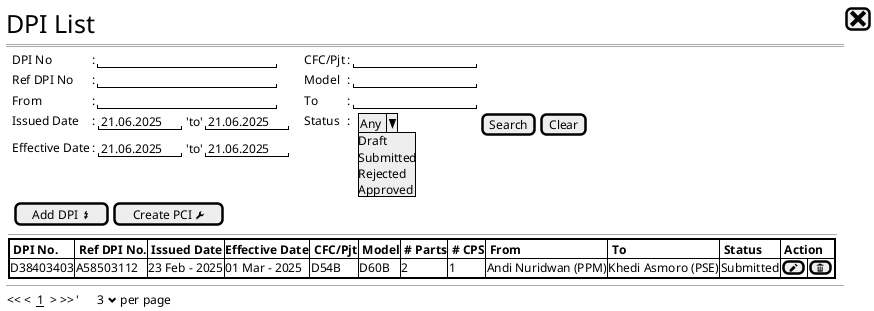 @startsalt
{
  <size:25>DPI List |[<size:25><&x>]|*
  ==
  {
      .|DPI No          |: |"                      "|                |.|.|CFC/Pjt |: |"               "|*|*
      .|Ref DPI No      |: |"                      "|                |.|.|Model   |: |"               "|*|*
      .|From            |: |"                      "|                |.|.|To      |: |"               "|*|*
      .|Issued Date     |:{|"21.06.2025"|'to'|"21.06.2025"|}        |.|.|Status  |: | {.| ^Any^Draft^Submitted^Rejected^Approved^}|       .   |.| [Search] | | [Clear] |*
      .|Effective Date  |:{|"21.06.2025"|'to'|"21.06.2025"|}
  }
  .
  .
  {   
    {
      .|    [ Add DPI <&flash>]  |[Create PCI <&wrench>] |*
    }   
    .
    {
      --   
      {+
        {#
          |<b> DPI No. |<b> Ref DPI No. |<b> Issued Date  | <b>Effective Date |<b> CFC/Pjt   |<b> Model  |<b> # Parts |<b> # CPS |<b> From               |<b> To              |<b> Status       |<b> Action |*|*
          |D38403403   |A58503112       |23 Feb - 2025    | 01 Mar - 2025     |D54B          | D60B      | 2          | 1        |Andi Nuridwan (PPM)   | Khedi Asmoro (PSE) |     Submitted   | [<&pencil>]|[<&trash>]|*
        }
      }
    }
  }
  --
  {
  << <  __1__  > >>  |'      3 <&chevron-bottom> per page |*
  }
}
@endsalt
